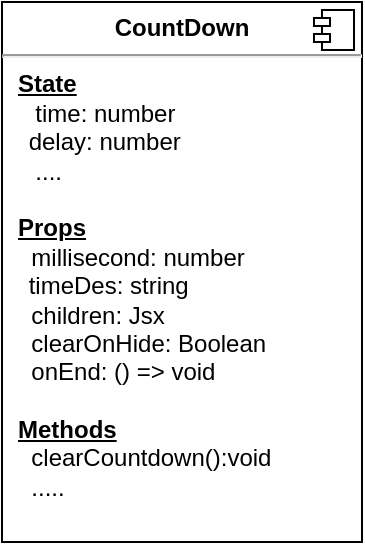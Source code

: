 <mxfile version="16.3.0" type="github">
  <diagram id="Xyi-lvlP1DtN4LtQ0QXb" name="Page-1">
    <mxGraphModel dx="946" dy="646" grid="1" gridSize="10" guides="1" tooltips="1" connect="1" arrows="1" fold="1" page="1" pageScale="1" pageWidth="827" pageHeight="1169" math="0" shadow="0">
      <root>
        <mxCell id="0" />
        <mxCell id="1" parent="0" />
        <mxCell id="b6xSzfsq8EjYy4gzawE1-14" value="&lt;p style=&quot;margin: 0px ; margin-top: 6px ; text-align: center&quot;&gt;&lt;b&gt;CountDown&lt;/b&gt;&lt;/p&gt;&lt;hr&gt;&lt;p style=&quot;margin: 0px ; margin-left: 8px&quot;&gt;&lt;b&gt;&lt;u&gt;State&lt;/u&gt;&lt;/b&gt;&lt;span&gt;&amp;nbsp; &amp;nbsp;&lt;/span&gt;&lt;/p&gt;&amp;nbsp; &amp;nbsp; &amp;nbsp;time: number&lt;br&gt;&amp;nbsp; &amp;nbsp; delay: number&lt;br&gt;&amp;nbsp; &amp;nbsp; &amp;nbsp;....&lt;br&gt;&lt;br&gt;&lt;p style=&quot;margin: 0px 0px 0px 8px&quot;&gt;&lt;b&gt;&lt;u&gt;Props&lt;/u&gt;&lt;/b&gt;&lt;/p&gt;&lt;div&gt;&lt;p style=&quot;margin: 0px 0px 0px 8px&quot;&gt;&lt;span&gt;&amp;nbsp; millisecond: number&lt;/span&gt;&lt;br&gt;&lt;/p&gt;&amp;nbsp; &amp;nbsp; timeDes: string&lt;u&gt;&lt;br&gt;&lt;/u&gt;&lt;/div&gt;&lt;div&gt;&lt;p style=&quot;margin: 0px 0px 0px 8px&quot;&gt;&amp;nbsp; children: Jsx&lt;/p&gt;&lt;p style=&quot;margin: 0px 0px 0px 8px&quot;&gt;&amp;nbsp; clearOnHide: Boolean&lt;br&gt;&lt;/p&gt;&lt;p style=&quot;margin: 0px 0px 0px 8px&quot;&gt;&amp;nbsp;&amp;nbsp;onEnd: () =&amp;gt; void&lt;/p&gt;&lt;p style=&quot;margin: 0px 0px 0px 8px&quot;&gt;&lt;br&gt;&lt;/p&gt;&lt;/div&gt;&lt;div&gt;&lt;p style=&quot;margin: 0px 0px 0px 8px&quot;&gt;&lt;b&gt;&lt;u&gt;Methods&lt;/u&gt;&lt;/b&gt;&lt;/p&gt;&lt;p style=&quot;margin: 0px 0px 0px 8px&quot;&gt;&amp;nbsp;&amp;nbsp;&lt;span&gt;clearCountdown():void&lt;/span&gt;&lt;/p&gt;&lt;p style=&quot;margin: 0px 0px 0px 8px&quot;&gt;&lt;span&gt;&amp;nbsp; .....&lt;/span&gt;&lt;/p&gt;&lt;/div&gt;&lt;div&gt;&lt;b&gt;&lt;u&gt;&lt;br&gt;&lt;/u&gt;&lt;/b&gt;&lt;/div&gt;" style="align=left;overflow=fill;html=1;dropTarget=0;" parent="1" vertex="1">
          <mxGeometry x="90" y="160" width="180" height="270" as="geometry" />
        </mxCell>
        <mxCell id="b6xSzfsq8EjYy4gzawE1-15" value="" style="shape=component;jettyWidth=8;jettyHeight=4;" parent="b6xSzfsq8EjYy4gzawE1-14" vertex="1">
          <mxGeometry x="1" width="20" height="20" relative="1" as="geometry">
            <mxPoint x="-24" y="4" as="offset" />
          </mxGeometry>
        </mxCell>
      </root>
    </mxGraphModel>
  </diagram>
</mxfile>
